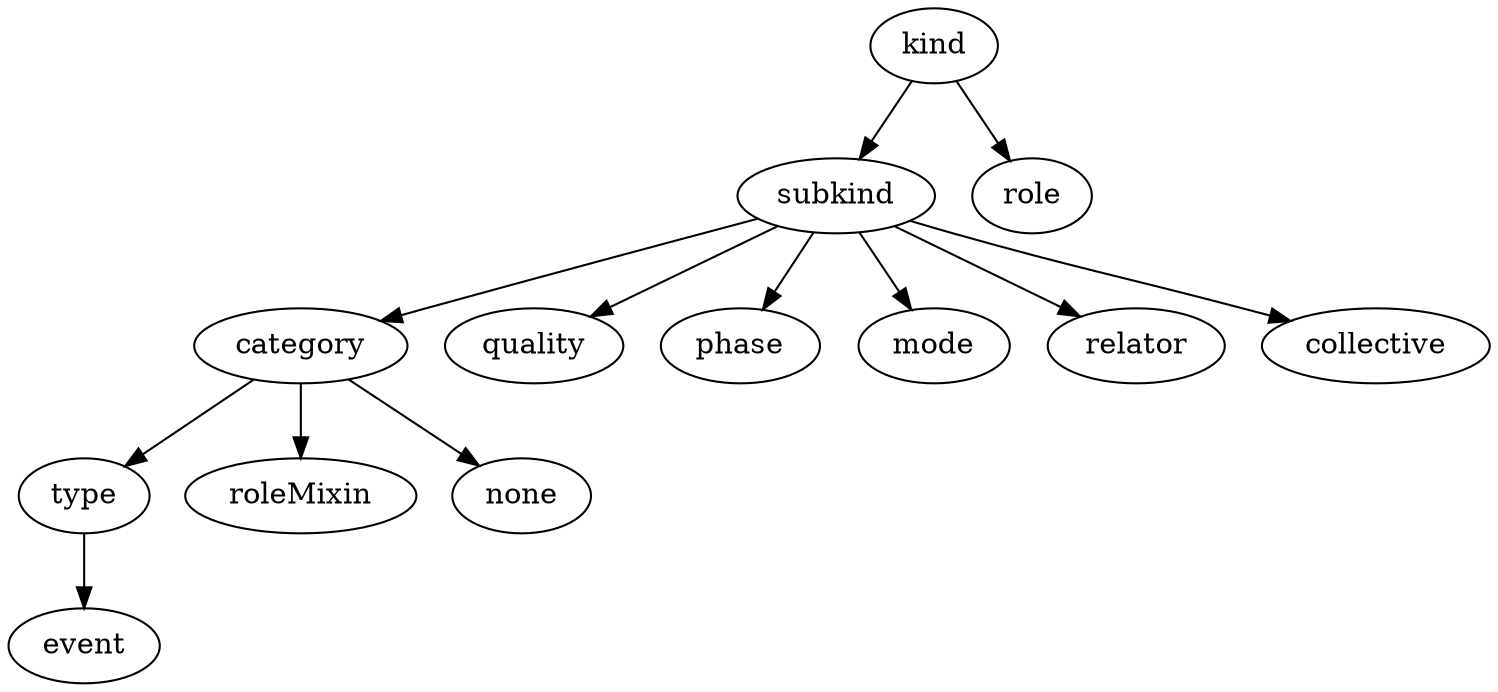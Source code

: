 strict digraph {
kind;
subkind;
role;
category;
quality;
phase;
mode;
relator;
collective;
type;
roleMixin;
none;
event;
kind -> subkind;
kind -> role;
subkind -> category;
subkind -> quality;
subkind -> phase;
subkind -> mode;
subkind -> relator;
subkind -> collective;
category -> type;
category -> roleMixin;
category -> none;
type -> event;
}
